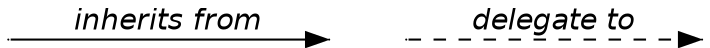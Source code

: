 digraph legend {
    rankdir=LR;
    graph [fontname = "helvetica"];
    node [fontname = "helvetica"];
    edge [fontname = "helvetica";];

    node [shape=point; height=0]

    A  -> B [label=<<I>   inherits from   </I>>;];

    B -> C [style=invis];
    C -> D [label=<<I>   delegate to   </I>>; style=dashed;];
}
